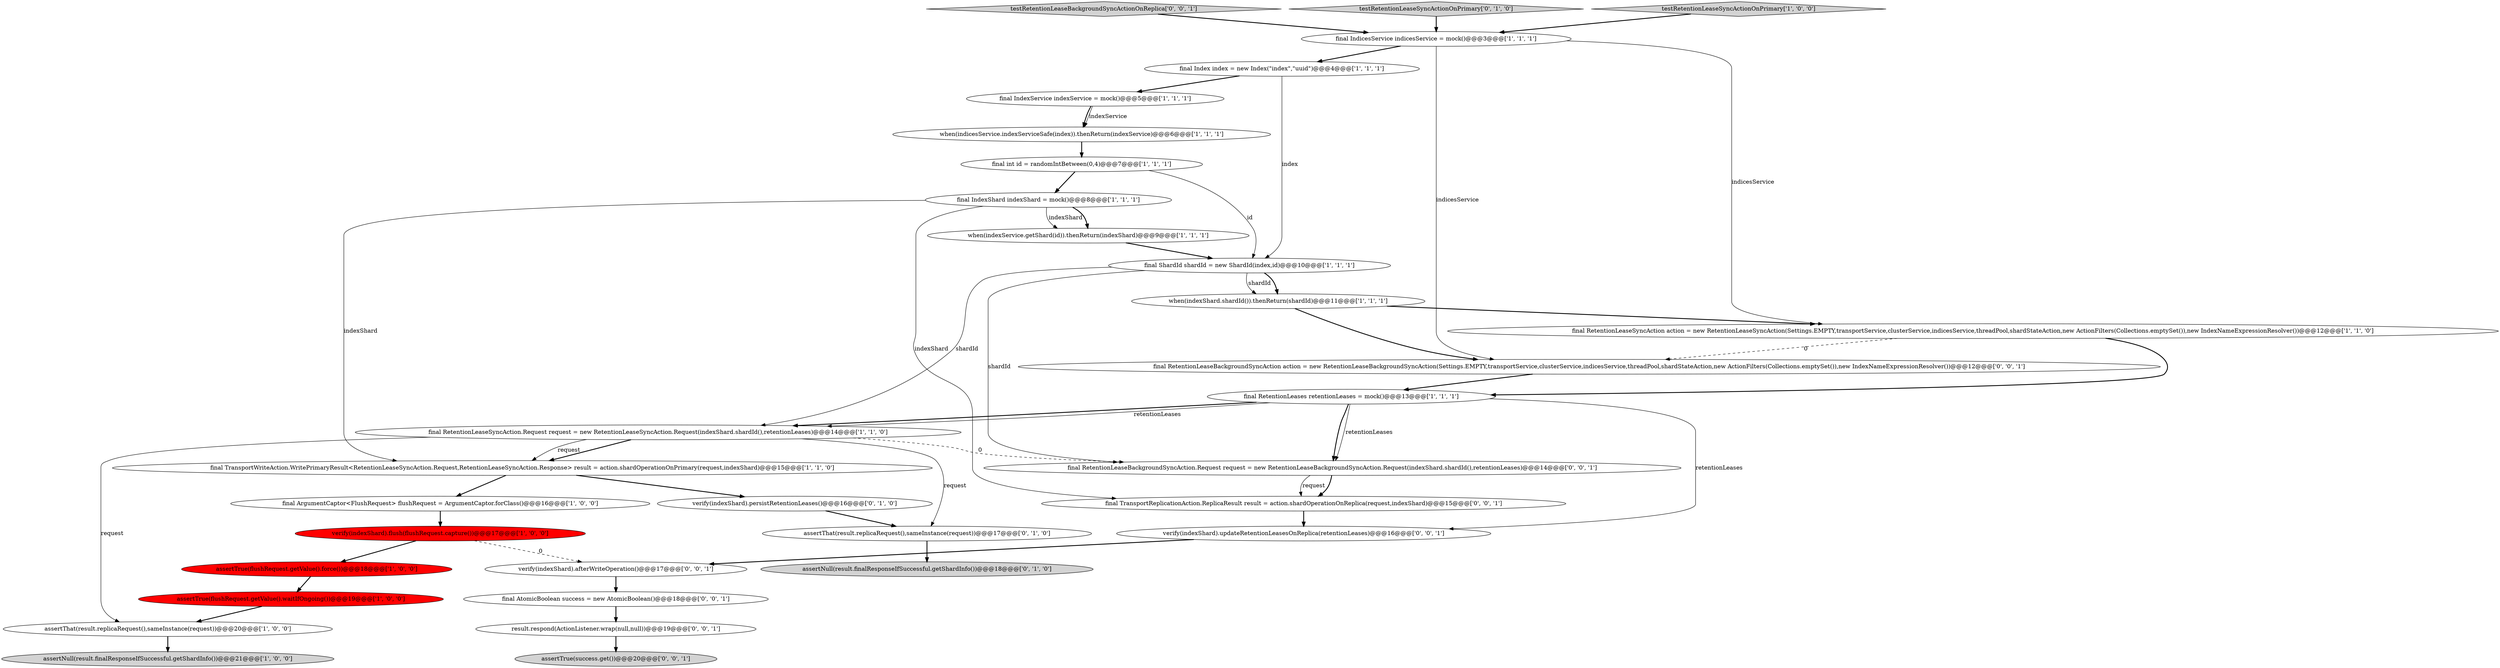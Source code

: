 digraph {
8 [style = filled, label = "assertTrue(flushRequest.getValue().force())@@@18@@@['1', '0', '0']", fillcolor = red, shape = ellipse image = "AAA1AAABBB1BBB"];
9 [style = filled, label = "assertThat(result.replicaRequest(),sameInstance(request))@@@20@@@['1', '0', '0']", fillcolor = white, shape = ellipse image = "AAA0AAABBB1BBB"];
4 [style = filled, label = "verify(indexShard).flush(flushRequest.capture())@@@17@@@['1', '0', '0']", fillcolor = red, shape = ellipse image = "AAA1AAABBB1BBB"];
10 [style = filled, label = "final ShardId shardId = new ShardId(index,id)@@@10@@@['1', '1', '1']", fillcolor = white, shape = ellipse image = "AAA0AAABBB1BBB"];
23 [style = filled, label = "assertNull(result.finalResponseIfSuccessful.getShardInfo())@@@18@@@['0', '1', '0']", fillcolor = lightgray, shape = ellipse image = "AAA0AAABBB2BBB"];
5 [style = filled, label = "final IndicesService indicesService = mock()@@@3@@@['1', '1', '1']", fillcolor = white, shape = ellipse image = "AAA0AAABBB1BBB"];
24 [style = filled, label = "final RetentionLeaseBackgroundSyncAction action = new RetentionLeaseBackgroundSyncAction(Settings.EMPTY,transportService,clusterService,indicesService,threadPool,shardStateAction,new ActionFilters(Collections.emptySet()),new IndexNameExpressionResolver())@@@12@@@['0', '0', '1']", fillcolor = white, shape = ellipse image = "AAA0AAABBB3BBB"];
28 [style = filled, label = "final TransportReplicationAction.ReplicaResult result = action.shardOperationOnReplica(request,indexShard)@@@15@@@['0', '0', '1']", fillcolor = white, shape = ellipse image = "AAA0AAABBB3BBB"];
0 [style = filled, label = "final int id = randomIntBetween(0,4)@@@7@@@['1', '1', '1']", fillcolor = white, shape = ellipse image = "AAA0AAABBB1BBB"];
18 [style = filled, label = "final RetentionLeases retentionLeases = mock()@@@13@@@['1', '1', '1']", fillcolor = white, shape = ellipse image = "AAA0AAABBB1BBB"];
3 [style = filled, label = "final TransportWriteAction.WritePrimaryResult<RetentionLeaseSyncAction.Request,RetentionLeaseSyncAction.Response> result = action.shardOperationOnPrimary(request,indexShard)@@@15@@@['1', '1', '0']", fillcolor = white, shape = ellipse image = "AAA0AAABBB1BBB"];
31 [style = filled, label = "testRetentionLeaseBackgroundSyncActionOnReplica['0', '0', '1']", fillcolor = lightgray, shape = diamond image = "AAA0AAABBB3BBB"];
15 [style = filled, label = "final ArgumentCaptor<FlushRequest> flushRequest = ArgumentCaptor.forClass()@@@16@@@['1', '0', '0']", fillcolor = white, shape = ellipse image = "AAA0AAABBB1BBB"];
6 [style = filled, label = "final Index index = new Index(\"index\",\"uuid\")@@@4@@@['1', '1', '1']", fillcolor = white, shape = ellipse image = "AAA0AAABBB1BBB"];
32 [style = filled, label = "assertTrue(success.get())@@@20@@@['0', '0', '1']", fillcolor = lightgray, shape = ellipse image = "AAA0AAABBB3BBB"];
13 [style = filled, label = "final RetentionLeaseSyncAction action = new RetentionLeaseSyncAction(Settings.EMPTY,transportService,clusterService,indicesService,threadPool,shardStateAction,new ActionFilters(Collections.emptySet()),new IndexNameExpressionResolver())@@@12@@@['1', '1', '0']", fillcolor = white, shape = ellipse image = "AAA0AAABBB1BBB"];
21 [style = filled, label = "verify(indexShard).persistRetentionLeases()@@@16@@@['0', '1', '0']", fillcolor = white, shape = ellipse image = "AAA0AAABBB2BBB"];
11 [style = filled, label = "assertNull(result.finalResponseIfSuccessful.getShardInfo())@@@21@@@['1', '0', '0']", fillcolor = lightgray, shape = ellipse image = "AAA0AAABBB1BBB"];
30 [style = filled, label = "verify(indexShard).updateRetentionLeasesOnReplica(retentionLeases)@@@16@@@['0', '0', '1']", fillcolor = white, shape = ellipse image = "AAA0AAABBB3BBB"];
19 [style = filled, label = "when(indicesService.indexServiceSafe(index)).thenReturn(indexService)@@@6@@@['1', '1', '1']", fillcolor = white, shape = ellipse image = "AAA0AAABBB1BBB"];
22 [style = filled, label = "testRetentionLeaseSyncActionOnPrimary['0', '1', '0']", fillcolor = lightgray, shape = diamond image = "AAA0AAABBB2BBB"];
17 [style = filled, label = "assertTrue(flushRequest.getValue().waitIfOngoing())@@@19@@@['1', '0', '0']", fillcolor = red, shape = ellipse image = "AAA1AAABBB1BBB"];
20 [style = filled, label = "assertThat(result.replicaRequest(),sameInstance(request))@@@17@@@['0', '1', '0']", fillcolor = white, shape = ellipse image = "AAA0AAABBB2BBB"];
25 [style = filled, label = "result.respond(ActionListener.wrap(null,null))@@@19@@@['0', '0', '1']", fillcolor = white, shape = ellipse image = "AAA0AAABBB3BBB"];
12 [style = filled, label = "testRetentionLeaseSyncActionOnPrimary['1', '0', '0']", fillcolor = lightgray, shape = diamond image = "AAA0AAABBB1BBB"];
26 [style = filled, label = "verify(indexShard).afterWriteOperation()@@@17@@@['0', '0', '1']", fillcolor = white, shape = ellipse image = "AAA0AAABBB3BBB"];
29 [style = filled, label = "final RetentionLeaseBackgroundSyncAction.Request request = new RetentionLeaseBackgroundSyncAction.Request(indexShard.shardId(),retentionLeases)@@@14@@@['0', '0', '1']", fillcolor = white, shape = ellipse image = "AAA0AAABBB3BBB"];
14 [style = filled, label = "when(indexShard.shardId()).thenReturn(shardId)@@@11@@@['1', '1', '1']", fillcolor = white, shape = ellipse image = "AAA0AAABBB1BBB"];
2 [style = filled, label = "final IndexShard indexShard = mock()@@@8@@@['1', '1', '1']", fillcolor = white, shape = ellipse image = "AAA0AAABBB1BBB"];
7 [style = filled, label = "when(indexService.getShard(id)).thenReturn(indexShard)@@@9@@@['1', '1', '1']", fillcolor = white, shape = ellipse image = "AAA0AAABBB1BBB"];
16 [style = filled, label = "final IndexService indexService = mock()@@@5@@@['1', '1', '1']", fillcolor = white, shape = ellipse image = "AAA0AAABBB1BBB"];
27 [style = filled, label = "final AtomicBoolean success = new AtomicBoolean()@@@18@@@['0', '0', '1']", fillcolor = white, shape = ellipse image = "AAA0AAABBB3BBB"];
1 [style = filled, label = "final RetentionLeaseSyncAction.Request request = new RetentionLeaseSyncAction.Request(indexShard.shardId(),retentionLeases)@@@14@@@['1', '1', '0']", fillcolor = white, shape = ellipse image = "AAA0AAABBB1BBB"];
14->24 [style = bold, label=""];
2->28 [style = solid, label="indexShard"];
9->11 [style = bold, label=""];
12->5 [style = bold, label=""];
18->29 [style = solid, label="retentionLeases"];
28->30 [style = bold, label=""];
10->14 [style = bold, label=""];
7->10 [style = bold, label=""];
17->9 [style = bold, label=""];
31->5 [style = bold, label=""];
0->2 [style = bold, label=""];
30->26 [style = bold, label=""];
2->7 [style = solid, label="indexShard"];
10->1 [style = solid, label="shardId"];
1->3 [style = bold, label=""];
25->32 [style = bold, label=""];
1->29 [style = dashed, label="0"];
3->15 [style = bold, label=""];
4->26 [style = dashed, label="0"];
0->10 [style = solid, label="id"];
16->19 [style = bold, label=""];
24->18 [style = bold, label=""];
22->5 [style = bold, label=""];
19->0 [style = bold, label=""];
29->28 [style = bold, label=""];
8->17 [style = bold, label=""];
1->20 [style = solid, label="request"];
26->27 [style = bold, label=""];
18->29 [style = bold, label=""];
6->10 [style = solid, label="index"];
16->19 [style = solid, label="indexService"];
13->24 [style = dashed, label="0"];
21->20 [style = bold, label=""];
5->6 [style = bold, label=""];
20->23 [style = bold, label=""];
18->1 [style = bold, label=""];
18->1 [style = solid, label="retentionLeases"];
1->3 [style = solid, label="request"];
5->24 [style = solid, label="indicesService"];
6->16 [style = bold, label=""];
10->29 [style = solid, label="shardId"];
29->28 [style = solid, label="request"];
15->4 [style = bold, label=""];
5->13 [style = solid, label="indicesService"];
4->8 [style = bold, label=""];
3->21 [style = bold, label=""];
1->9 [style = solid, label="request"];
2->7 [style = bold, label=""];
14->13 [style = bold, label=""];
2->3 [style = solid, label="indexShard"];
10->14 [style = solid, label="shardId"];
27->25 [style = bold, label=""];
13->18 [style = bold, label=""];
18->30 [style = solid, label="retentionLeases"];
}
